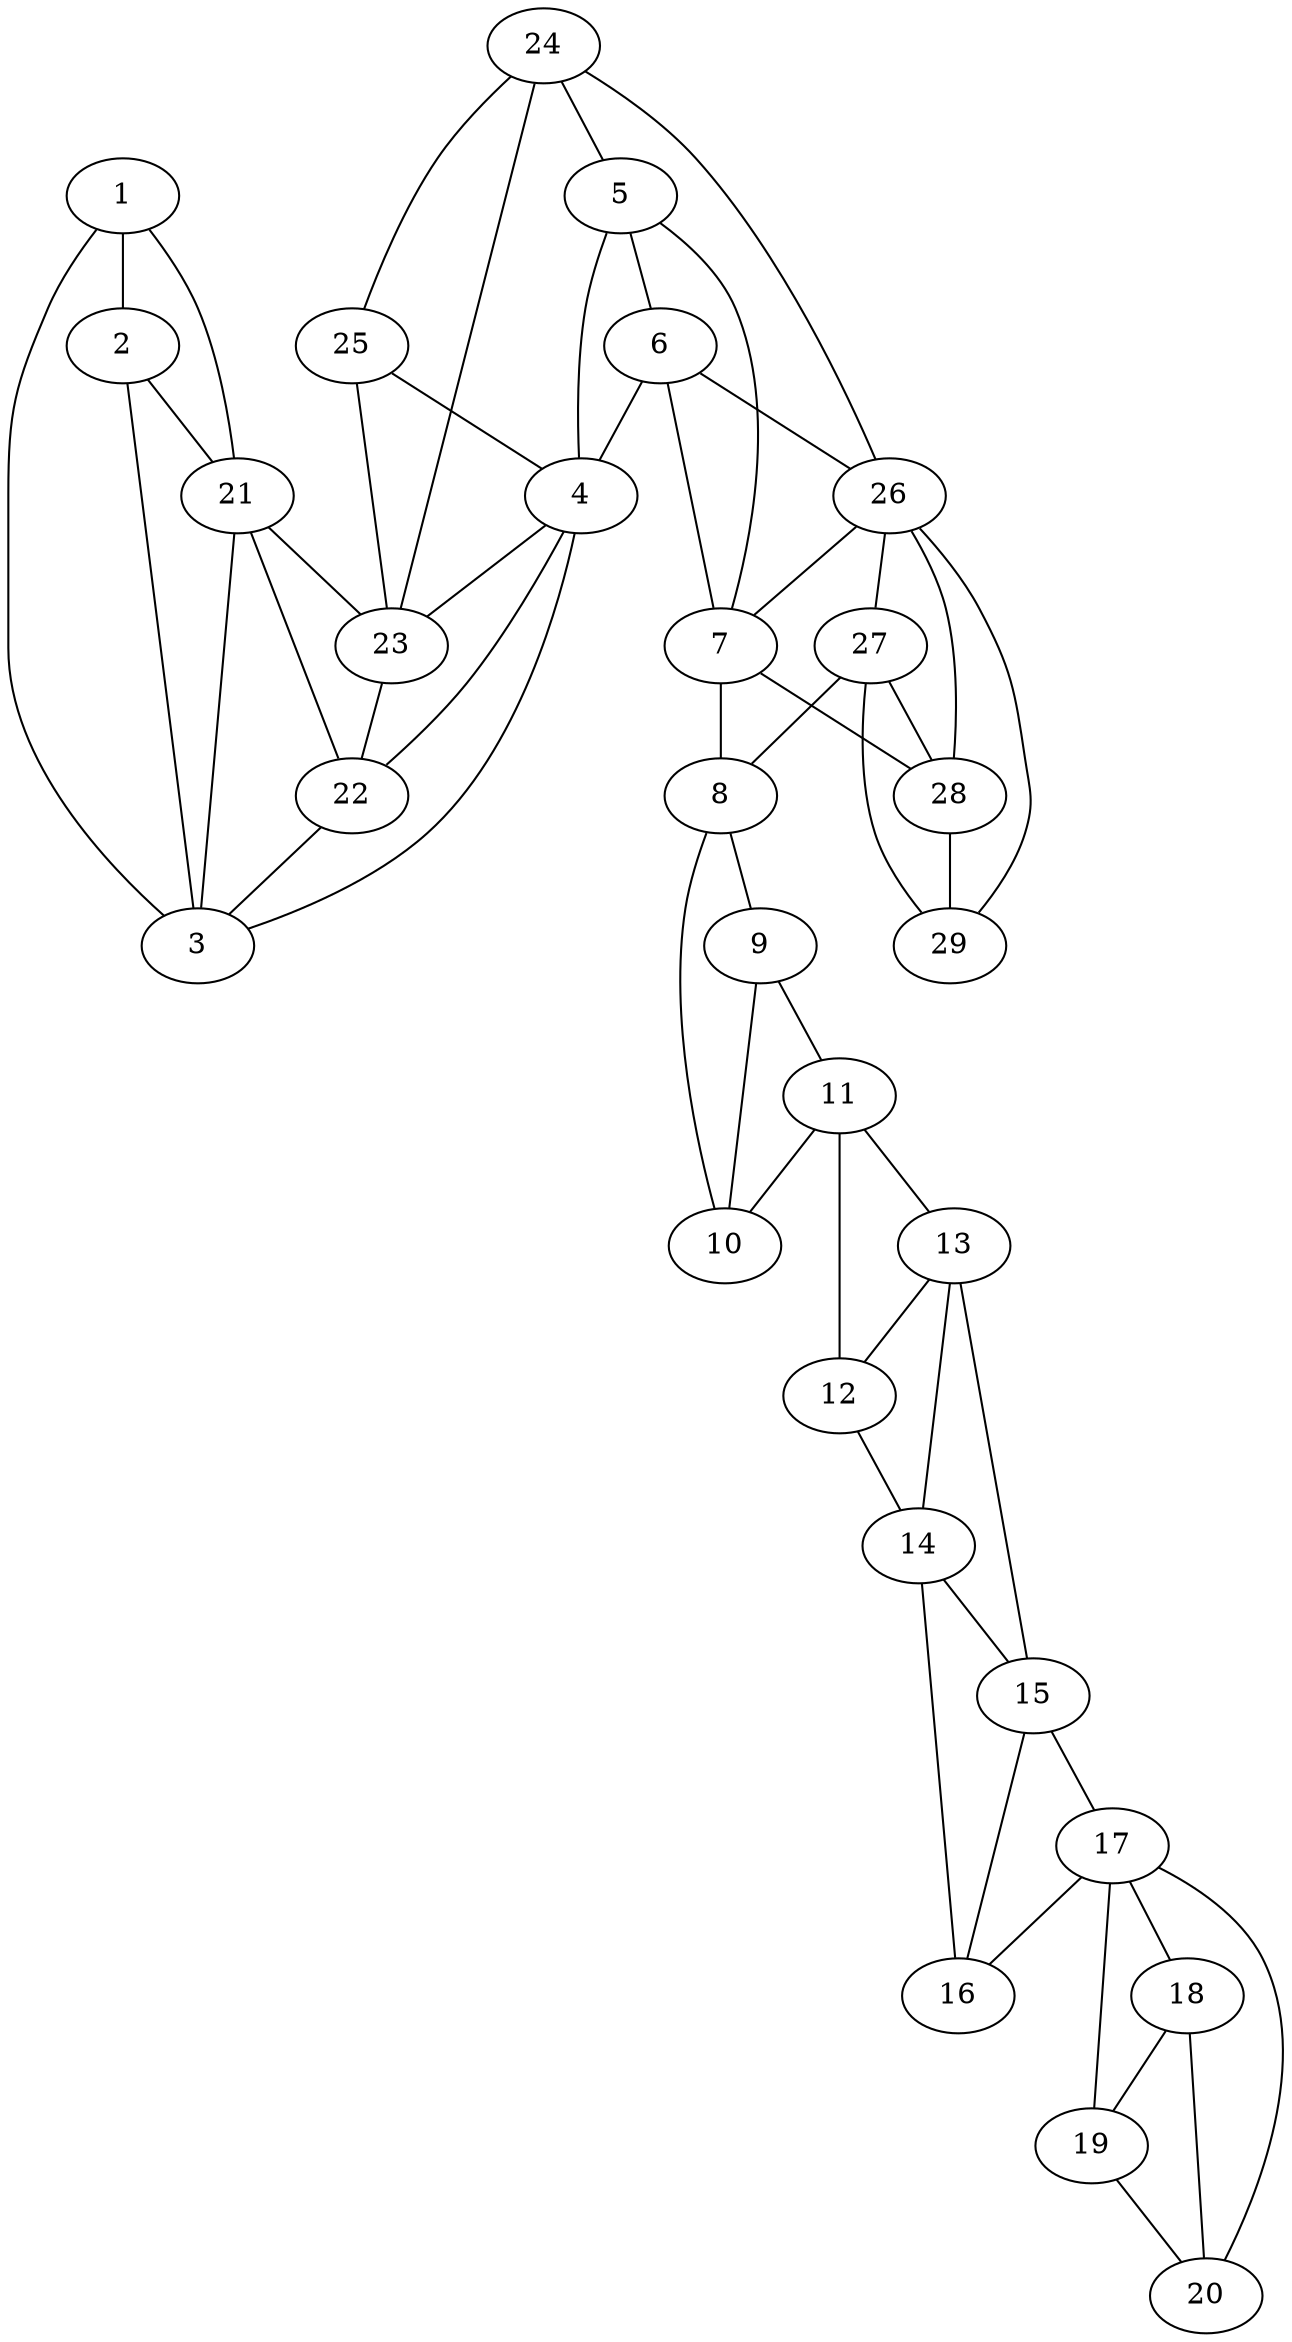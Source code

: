 graph pdb1f0q {
	1	 [aaLength=6,
		sequence=DYEALT,
		type=0];
	2	 [aaLength=4,
		sequence=VQWG,
		type=0];
	1 -- 2	 [distance0="10.41139",
		frequency=1,
		type0=1];
	3	 [aaLength=5,
		sequence=EVVRK,
		type=0];
	1 -- 3	 [distance0="21.11294",
		frequency=1,
		type0=2];
	21	 [aaLength=7,
		sequence=GRGKYSE,
		type=1];
	1 -- 21	 [distance0="47.77766",
		frequency=1,
		type0=3];
	2 -- 21	 [distance0="37.97492",
		frequency=1,
		type0=3];
	3 -- 2	 [distance0="18.50945",
		frequency=1,
		type0=1];
	3 -- 21	 [distance0="39.6094",
		distance1="1.0",
		frequency=2,
		type0=3,
		type1=4];
	4	 [aaLength=16,
		sequence=KREIKILQNLCGGPNI,
		type=0];
	4 -- 3	 [distance0="43.3873",
		frequency=1,
		type0=2];
	22	 [aaLength=6,
		sequence=GINVNN,
		type=1];
	4 -- 22	 [distance0="46.46126",
		frequency=1,
		type0=3];
	23	 [aaLength=6,
		sequence=LKPVKK,
		type=1];
	4 -- 23	 [distance0="41.35998",
		frequency=1,
		type0=1];
	5	 [aaLength=5,
		sequence=TDYDI,
		type=0];
	6	 [aaLength=22,
		sequence=RYYIYELLKALDYCHSQGIMHR,
		type=0];
	5 -- 6	 [distance0="11.41058",
		distance1="0.0",
		frequency=2,
		type0=1,
		type1=5];
	5 -- 4	 [distance0="54.64874",
		frequency=1,
		type0=3];
	7	 [aaLength=3,
		sequence=MID,
		type=0];
	5 -- 7	 [distance0="34.85206",
		frequency=1,
		type0=2];
	6 -- 4	 [distance0="58.81086",
		frequency=1,
		type0=3];
	26	 [aaLength=2,
		sequence=VK,
		type=1];
	6 -- 26	 [distance0="1.0",
		frequency=1,
		type0=4];
	7 -- 6	 [distance0="31.44715",
		frequency=1,
		type0=1];
	8	 [aaLength=5,
		sequence=GPELL,
		type=0];
	7 -- 8	 [distance0="37.46014",
		frequency=1,
		type0=3];
	28	 [aaLength=4,
		sequence=ELRK,
		type=1];
	7 -- 28	 [distance0="1.0",
		frequency=1,
		type0=4];
	9	 [aaLength=7,
		sequence=VDLQDYD,
		type=0];
	8 -- 9	 [distance0="5.793965",
		distance1="0.0",
		frequency=2,
		type0=1,
		type1=5];
	10	 [aaLength=17,
		sequence=WSLGCMFAGMIFRKEPF,
		type=0];
	8 -- 10	 [distance0="19.89612",
		frequency=1,
		type0=2];
	11	 [aaLength=14,
		sequence=LVKIAKVLGTDGLN,
		type=0];
	9 -- 11	 [distance0="39.47101",
		frequency=1,
		type0=3];
	10 -- 9	 [distance0="17.87721",
		frequency=1,
		type0=1];
	11 -- 10	 [distance0="31.14818",
		frequency=1,
		type0=2];
	12	 [aaLength=12,
		sequence=NVYLNKYRIELD,
		type=0];
	11 -- 12	 [distance0="14.18341",
		distance1="0.0",
		frequency=2,
		type0=1,
		type1=5];
	13	 [aaLength=7,
		sequence=VGRHSRK,
		type=0];
	11 -- 13	 [distance0="32.20231",
		frequency=1,
		type0=3];
	14	 [aaLength=6,
		sequence=MNADNQ,
		type=0];
	12 -- 14	 [distance0="33.44661",
		frequency=1,
		type0=3];
	13 -- 14	 [distance0="28.23552",
		distance1="5.0",
		frequency=2,
		type0=2,
		type1=4];
	13 -- 12	 [distance0="20.98058",
		frequency=1,
		type0=1];
	15	 [aaLength=5,
		sequence=HLVSP,
		type=0];
	13 -- 15	 [distance0="32.19287",
		frequency=1,
		type0=3];
	16	 [aaLength=10,
		sequence=DFLDKLLRYD,
		type=0];
	14 -- 16	 [distance0="15.53746",
		frequency=1,
		type0=2];
	14 -- 15	 [distance0="9.575407",
		distance1="0.0",
		frequency=2,
		type0=1,
		type1=5];
	15 -- 16	 [distance0="8.64783",
		distance1="3.0",
		frequency=2,
		type0=1,
		type1=4];
	17	 [aaLength=5,
		sequence=LTALE,
		type=0];
	15 -- 17	 [distance0="22.97413",
		frequency=1,
		type0=3];
	17 -- 16	 [distance0="17.10039",
		frequency=1,
		type0=2];
	18	 [aaLength=6,
		sequence=MTHPYF,
		type=0];
	17 -- 18	 [distance0="14.57131",
		distance1="1.0",
		frequency=2,
		type0=1,
		type1=4];
	19	 [aaLength=4,
		sequence=QQVR,
		type=0];
	17 -- 19	 [distance0="18.76489",
		frequency=1,
		type0=3];
	18 -- 19	 [distance0="9.960331",
		distance1="0.0",
		frequency=2,
		type0=1,
		type1=5];
	20	 [aaLength=6,
		sequence=AAENSR,
		type=0];
	19 -- 20	 [distance0="8.225698",
		distance1="0.0",
		frequency=2,
		type0=1,
		type1=5];
	20 -- 17	 [distance0="26.51701",
		frequency=1,
		type0=3];
	20 -- 18	 [distance0="14.59624",
		frequency=1,
		type0=2];
	21 -- 22	 [distance0="10.0",
		distance1="3.0",
		frequency=2,
		type0=1,
		type1=4];
	21 -- 23	 [distance0="24.0",
		frequency=1,
		type0=2];
	22 -- 3	 [distance0="42.29544",
		frequency=1,
		type0=3];
	23 -- 22	 [distance0="14.0",
		frequency=1,
		type0=1];
	24	 [aaLength=5,
		sequence=YVNNT,
		type=1];
	24 -- 5	 [distance0="9.0",
		frequency=1,
		type0=4];
	24 -- 23	 [distance0="45.0",
		frequency=1,
		type0=3];
	25	 [aaLength=3,
		sequence=QHS,
		type=1];
	24 -- 25	 [distance0="11.0",
		frequency=1,
		type0=1];
	24 -- 26	 [distance0="42.0",
		frequency=1,
		type0=2];
	25 -- 4	 [distance0="47.48314",
		frequency=1,
		type0=3];
	25 -- 23	 [distance0="34.0",
		frequency=1,
		type0=2];
	26 -- 7	 [distance0="4.0",
		frequency=1,
		type0=4];
	27	 [aaLength=2,
		sequence=GK,
		type=1];
	26 -- 27	 [distance0="28.0",
		frequency=1,
		type0=3];
	26 -- 28	 [distance0="10.0",
		frequency=1,
		type0=1];
	29	 [aaLength=4,
		sequence=DWGL,
		type=1];
	26 -- 29	 [distance0="18.0",
		frequency=1,
		type0=2];
	27 -- 8	 [distance0="12.0",
		frequency=1,
		type0=4];
	27 -- 28	 [distance0="18.0",
		frequency=1,
		type0=2];
	27 -- 29	 [distance0="10.0",
		frequency=1,
		type0=1];
	28 -- 29	 [distance0="8.0",
		distance1="4.0",
		frequency=2,
		type0=1,
		type1=4];
}
